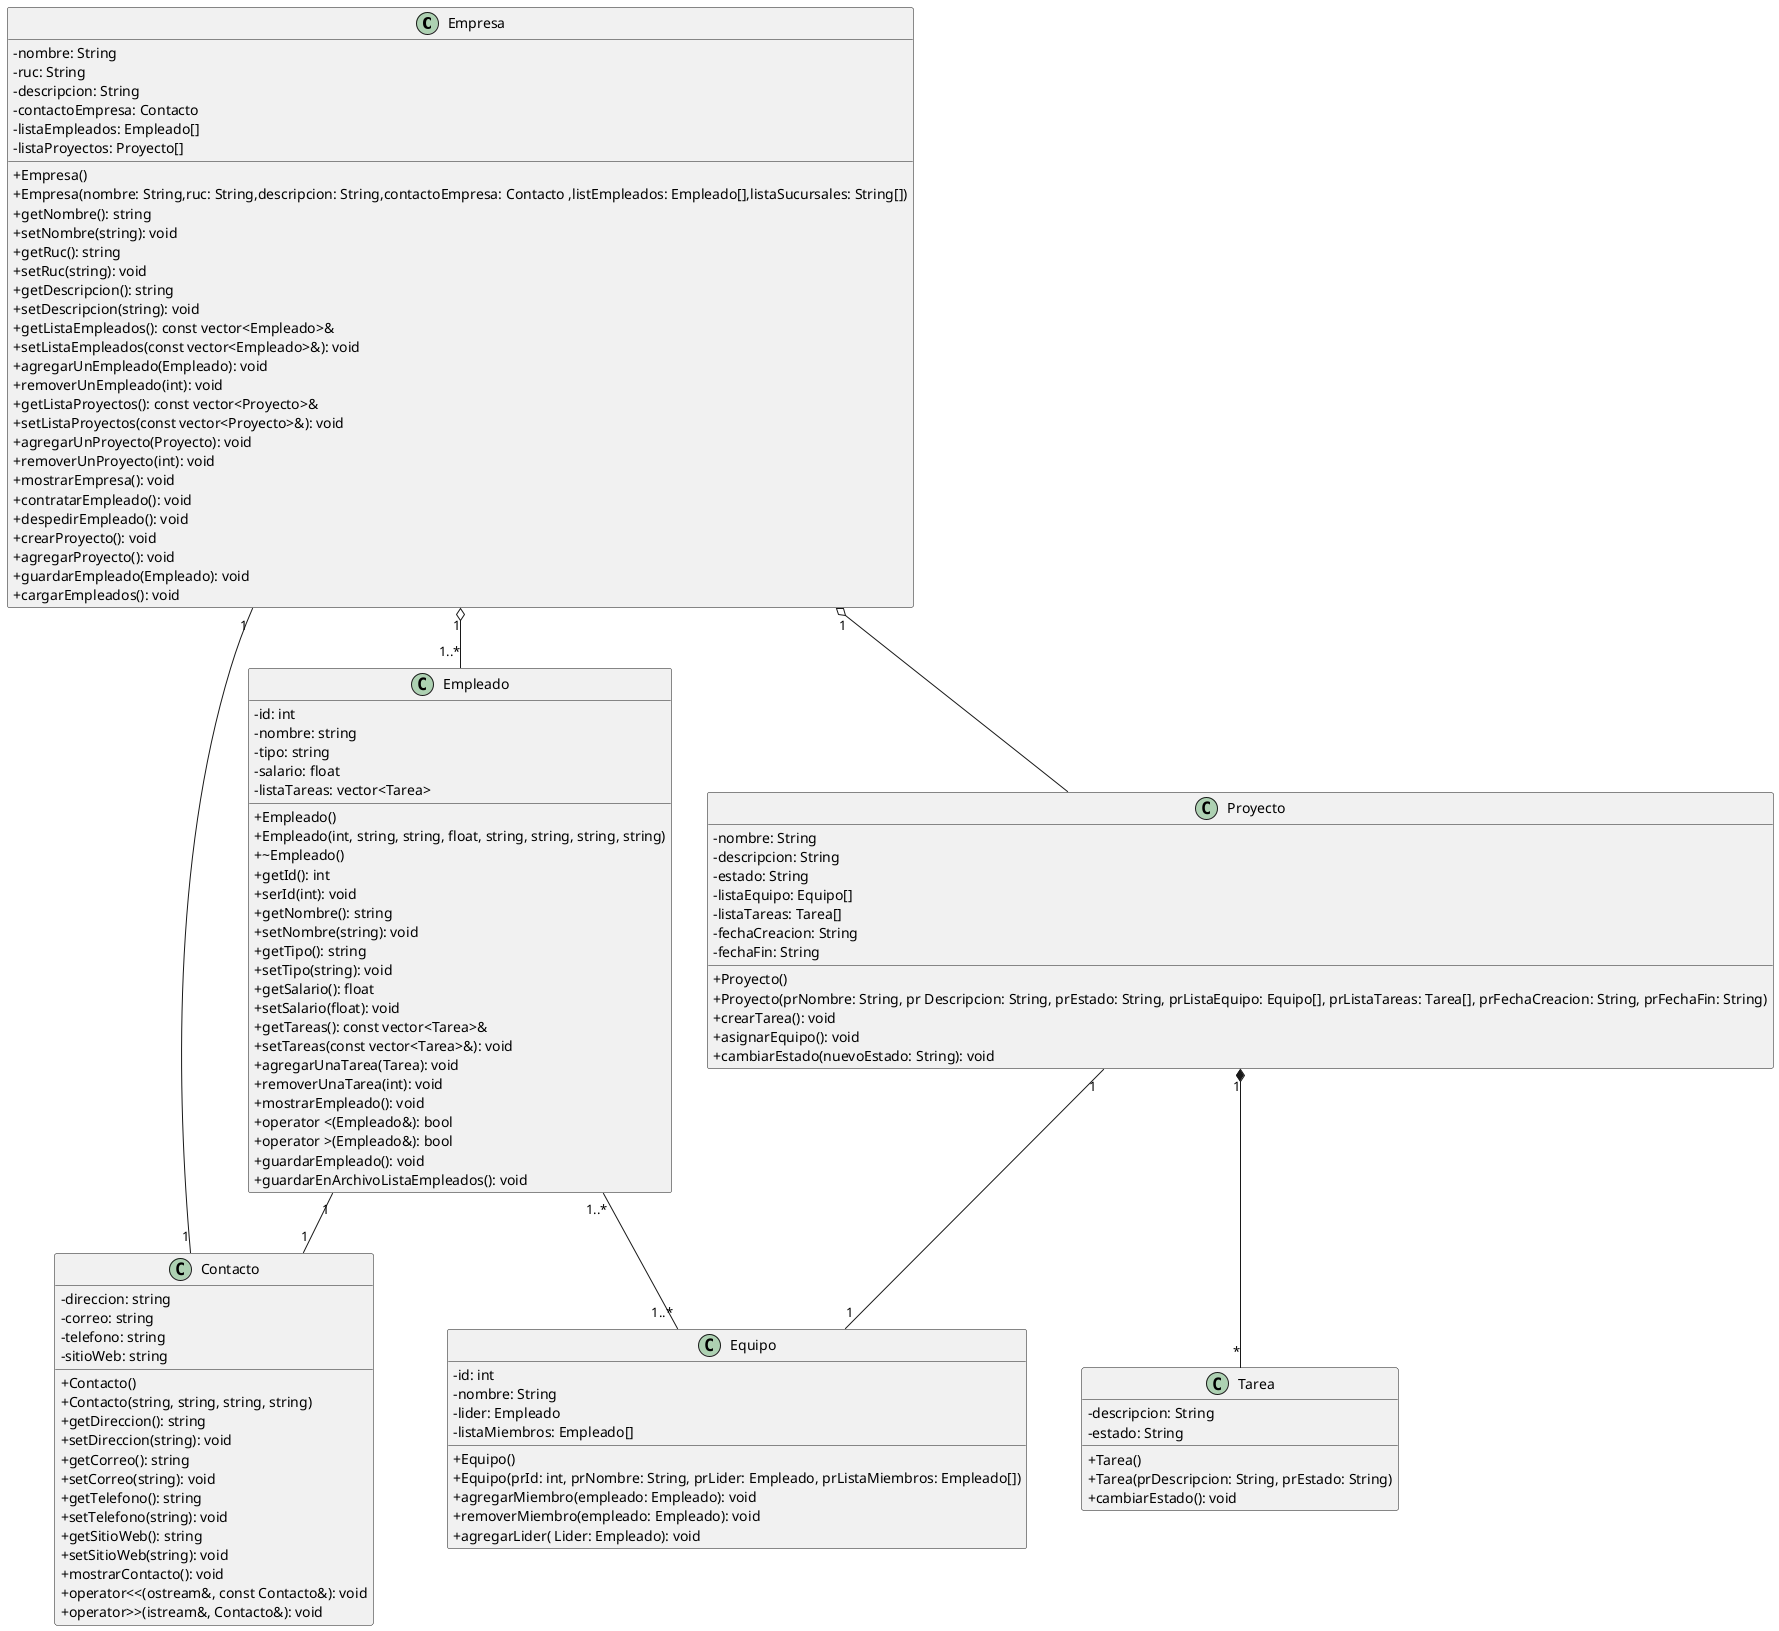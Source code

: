 @startuml
skinparam ClassAttributeIconSize 0
class Empresa {
    -nombre: String
    -ruc: String
    -descripcion: String
    -contactoEmpresa: Contacto
    -listaEmpleados: Empleado[]
    -listaProyectos: Proyecto[]

    +Empresa()
    +Empresa(nombre: String,ruc: String,descripcion: String,contactoEmpresa: Contacto ,listEmpleados: Empleado[],listaSucursales: String[])
    + getNombre(): string
    + setNombre(string): void
    + getRuc(): string
    + setRuc(string): void
    + getDescripcion(): string
    + setDescripcion(string): void
    + getListaEmpleados(): const vector<Empleado>&
    + setListaEmpleados(const vector<Empleado>&): void
    + agregarUnEmpleado(Empleado): void
    + removerUnEmpleado(int): void
    + getListaProyectos(): const vector<Proyecto>&
    + setListaProyectos(const vector<Proyecto>&): void
    + agregarUnProyecto(Proyecto): void
    + removerUnProyecto(int): void
    + mostrarEmpresa(): void
    + contratarEmpleado(): void
    + despedirEmpleado(): void
    + crearProyecto(): void
    + agregarProyecto(): void
    + guardarEmpleado(Empleado): void
    + cargarEmpleados(): void
}

class Empleado {
  - id: int
  - nombre: string
  - tipo: string
  - salario: float
  - listaTareas: vector<Tarea>
  + Empleado()
  + Empleado(int, string, string, float, string, string, string, string)
  + ~Empleado()
  + getId(): int
  + serId(int): void
  + getNombre(): string
  + setNombre(string): void
  + getTipo(): string
  + setTipo(string): void
  + getSalario(): float
  + setSalario(float): void
  + getTareas(): const vector<Tarea>&
  + setTareas(const vector<Tarea>&): void
  + agregarUnaTarea(Tarea): void
  + removerUnaTarea(int): void
  + mostrarEmpleado(): void
  + operator <(Empleado&): bool
  + operator >(Empleado&): bool
  + guardarEmpleado(): void
  + guardarEnArchivoListaEmpleados(): void
}
class Contacto{
  - direccion: string
  - correo: string
  - telefono: string
  - sitioWeb: string
  + Contacto()
  + Contacto(string, string, string, string)
  + getDireccion(): string
  + setDireccion(string): void
  + getCorreo(): string
  + setCorreo(string): void
  + getTelefono(): string
  + setTelefono(string): void
  + getSitioWeb(): string
  + setSitioWeb(string): void
  + mostrarContacto(): void
  + operator<<(ostream&, const Contacto&): void
  + operator>>(istream&, Contacto&): void
}  

class Proyecto {
    -nombre: String
    -descripcion: String
    -estado: String
    -listaEquipo: Equipo[]
    -listaTareas: Tarea[]
    -fechaCreacion: String
    -fechaFin: String

    +Proyecto()
    +Proyecto(prNombre: String, pr Descripcion: String, prEstado: String, prListaEquipo: Equipo[], prListaTareas: Tarea[], prFechaCreacion: String, prFechaFin: String)
    +crearTarea(): void
    +asignarEquipo(): void
    +cambiarEstado(nuevoEstado: String): void
}

class Equipo {
    -id: int
    -nombre: String
    -lider: Empleado
    -listaMiembros: Empleado[]

    +Equipo()
    +Equipo(prId: int, prNombre: String, prLider: Empleado, prListaMiembros: Empleado[])
    +agregarMiembro(empleado: Empleado): void
    +removerMiembro(empleado: Empleado): void
    +agregarLider( Lider: Empleado): void
}
Class Tarea {
    -descripcion: String
    -estado: String
    +Tarea()
    +Tarea(prDescripcion: String, prEstado: String)
    +cambiarEstado(): void
}
Empresa "1"-- "1" Contacto
Empleado "1"--"1" Contacto
Empresa "1" o--"1..*"Empleado 
Empleado "1..*"--"1..*" Equipo
Proyecto "1" --"1" Equipo
Proyecto "1"*--"*" Tarea
Empresa "1" o-- Proyecto
@enduml



